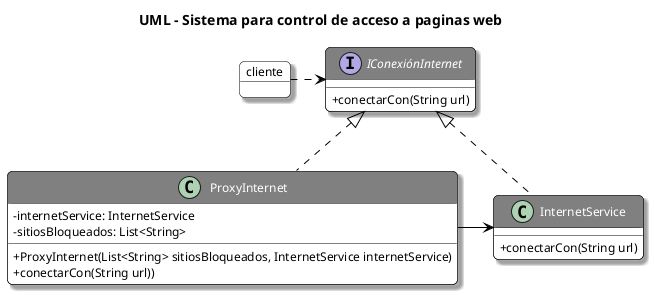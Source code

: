@startuml
'https://plantuml.com/class-diagram
'___________STYLES___________
title UML - Sistema para control de acceso a paginas web
skinparam classAttributeIconSize 0
skinparam backgroundColor White
skinparam RoundCorner 10
skinparam Shadowing true

skinparam class {
    ArrowColor Black
    BackgroundColor White
    HeaderBackgroundColor Gray
    BorderColor Black
    FontColor White
    FontSize 14
    AttributeFontSize 12
}

skinparam object{
    ArrowColor Black
    BackgroundColor White
    BorderColor Black
    FontColor Black
    FontSize 14
    AttributeFontSize 12
}

skinparam note {
    BackgroundColor LightYellow
    BorderColor Black
}

'___________UML___________

object cliente {
}

interface IConexiónInternet {
+ conectarCon(String url)
}

class InternetService {
+ conectarCon(String url)
}

class ProxyInternet {
- internetService: InternetService
- sitiosBloqueados: List<String>
+ ProxyInternet(List<String> sitiosBloqueados, InternetService internetService)
+ conectarCon(String url))
}

cliente .> IConexiónInternet
IConexiónInternet <|.. InternetService
IConexiónInternet <|.. ProxyInternet
ProxyInternet -> InternetService

@enduml